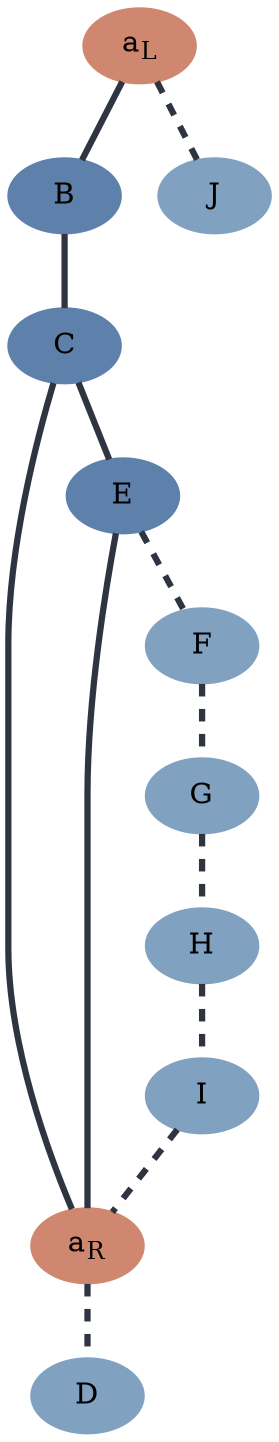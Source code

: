 graph G {
    edge [penwidth=3.0,color="#2e3440"];
    node [style=filled];
    aL[label=<a<SUB>L</SUB>>,style=filled,color="#d08770"];
    aR[label=<a<SUB>R</SUB>>,style=filled,color="#d08770"];
    {node [color="#5e81ac"] B C E }
    {node [color="#81a1c1"] F G H I D J}
    aL -- J [style=dashed];
    aL -- B;
    B   -- C;
    C   -- E;
    E   -- F [style=dashed];
    C   -- aR;
    E   -- aR;
    F   -- G [style=dashed];
    G   -- H [style=dashed];
    H   -- I [style=dashed];
    I   -- aR [style=dashed];
    aR -- D [style=dashed];
}

